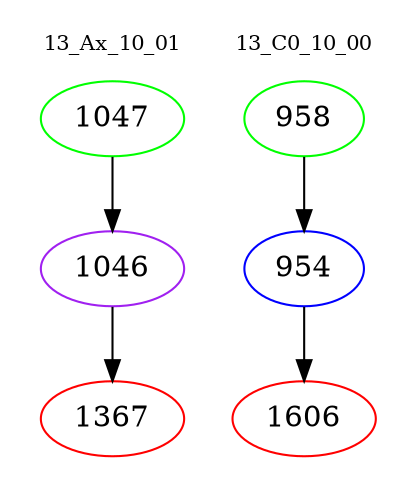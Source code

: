 digraph{
subgraph cluster_0 {
color = white
label = "13_Ax_10_01";
fontsize=10;
T0_1047 [label="1047", color="green"]
T0_1047 -> T0_1046 [color="black"]
T0_1046 [label="1046", color="purple"]
T0_1046 -> T0_1367 [color="black"]
T0_1367 [label="1367", color="red"]
}
subgraph cluster_1 {
color = white
label = "13_C0_10_00";
fontsize=10;
T1_958 [label="958", color="green"]
T1_958 -> T1_954 [color="black"]
T1_954 [label="954", color="blue"]
T1_954 -> T1_1606 [color="black"]
T1_1606 [label="1606", color="red"]
}
}
